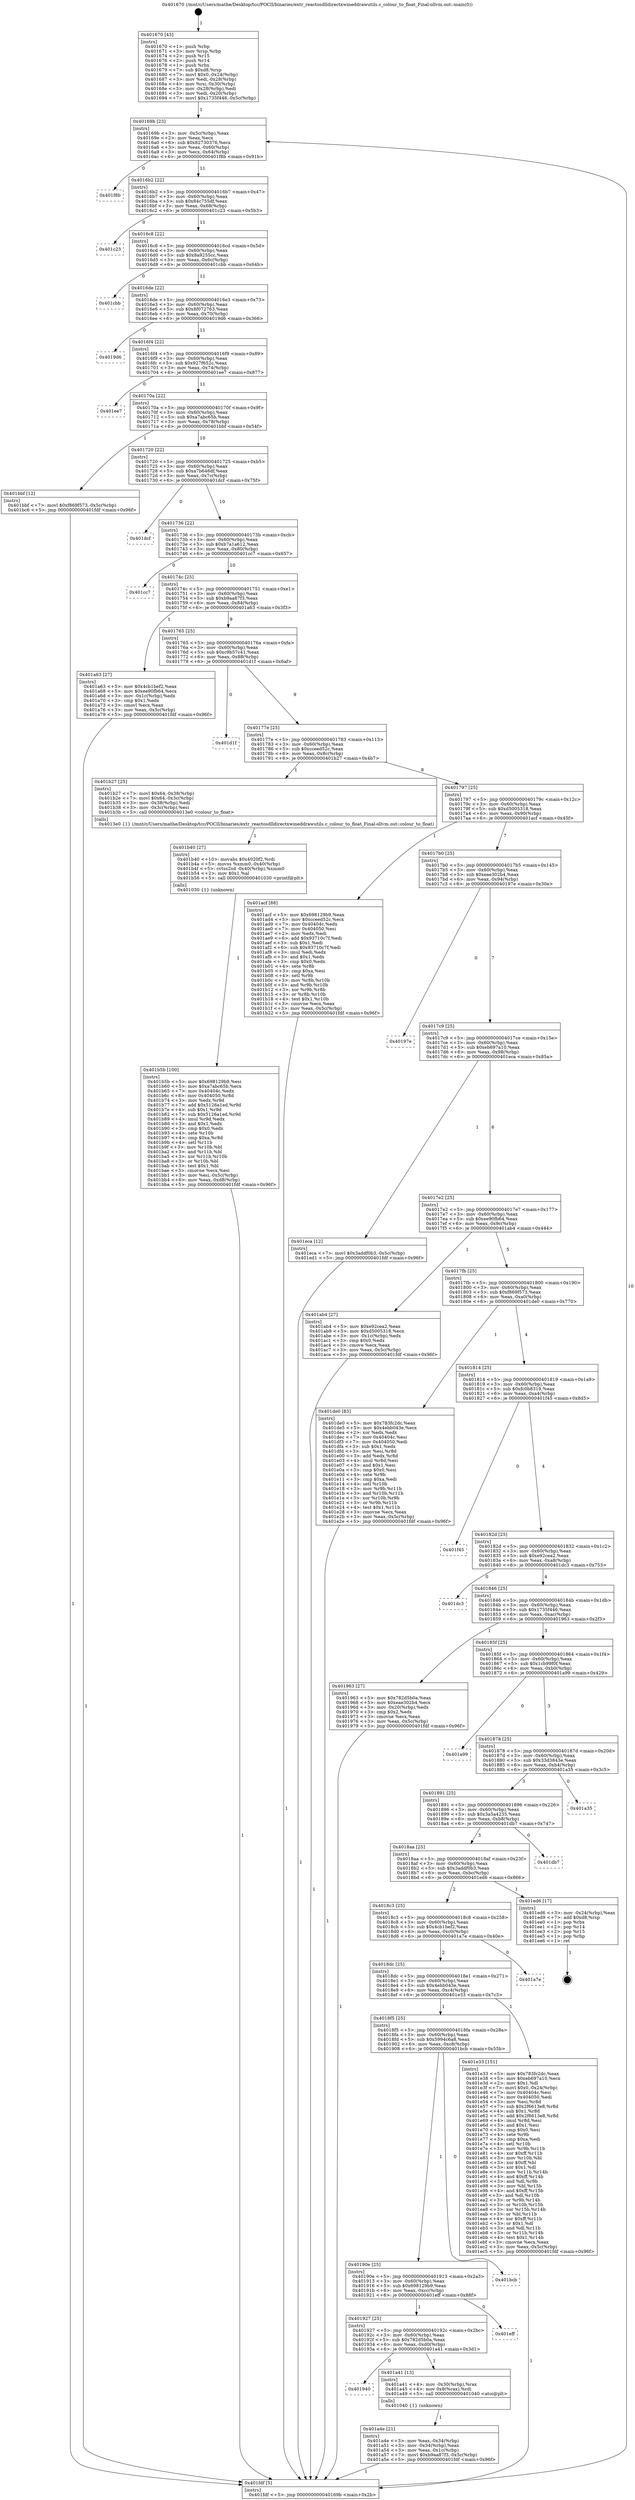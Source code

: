 digraph "0x401670" {
  label = "0x401670 (/mnt/c/Users/mathe/Desktop/tcc/POCII/binaries/extr_reactosdlldirectxwineddrawutils.c_colour_to_float_Final-ollvm.out::main(0))"
  labelloc = "t"
  node[shape=record]

  Entry [label="",width=0.3,height=0.3,shape=circle,fillcolor=black,style=filled]
  "0x40169b" [label="{
     0x40169b [23]\l
     | [instrs]\l
     &nbsp;&nbsp;0x40169b \<+3\>: mov -0x5c(%rbp),%eax\l
     &nbsp;&nbsp;0x40169e \<+2\>: mov %eax,%ecx\l
     &nbsp;&nbsp;0x4016a0 \<+6\>: sub $0x82730376,%ecx\l
     &nbsp;&nbsp;0x4016a6 \<+3\>: mov %eax,-0x60(%rbp)\l
     &nbsp;&nbsp;0x4016a9 \<+3\>: mov %ecx,-0x64(%rbp)\l
     &nbsp;&nbsp;0x4016ac \<+6\>: je 0000000000401f8b \<main+0x91b\>\l
  }"]
  "0x401f8b" [label="{
     0x401f8b\l
  }", style=dashed]
  "0x4016b2" [label="{
     0x4016b2 [22]\l
     | [instrs]\l
     &nbsp;&nbsp;0x4016b2 \<+5\>: jmp 00000000004016b7 \<main+0x47\>\l
     &nbsp;&nbsp;0x4016b7 \<+3\>: mov -0x60(%rbp),%eax\l
     &nbsp;&nbsp;0x4016ba \<+5\>: sub $0x84c755df,%eax\l
     &nbsp;&nbsp;0x4016bf \<+3\>: mov %eax,-0x68(%rbp)\l
     &nbsp;&nbsp;0x4016c2 \<+6\>: je 0000000000401c23 \<main+0x5b3\>\l
  }"]
  Exit [label="",width=0.3,height=0.3,shape=circle,fillcolor=black,style=filled,peripheries=2]
  "0x401c23" [label="{
     0x401c23\l
  }", style=dashed]
  "0x4016c8" [label="{
     0x4016c8 [22]\l
     | [instrs]\l
     &nbsp;&nbsp;0x4016c8 \<+5\>: jmp 00000000004016cd \<main+0x5d\>\l
     &nbsp;&nbsp;0x4016cd \<+3\>: mov -0x60(%rbp),%eax\l
     &nbsp;&nbsp;0x4016d0 \<+5\>: sub $0x8a9255cc,%eax\l
     &nbsp;&nbsp;0x4016d5 \<+3\>: mov %eax,-0x6c(%rbp)\l
     &nbsp;&nbsp;0x4016d8 \<+6\>: je 0000000000401cbb \<main+0x64b\>\l
  }"]
  "0x401b5b" [label="{
     0x401b5b [100]\l
     | [instrs]\l
     &nbsp;&nbsp;0x401b5b \<+5\>: mov $0x698129b9,%esi\l
     &nbsp;&nbsp;0x401b60 \<+5\>: mov $0xa7abc65b,%ecx\l
     &nbsp;&nbsp;0x401b65 \<+7\>: mov 0x40404c,%edx\l
     &nbsp;&nbsp;0x401b6c \<+8\>: mov 0x404050,%r8d\l
     &nbsp;&nbsp;0x401b74 \<+3\>: mov %edx,%r9d\l
     &nbsp;&nbsp;0x401b77 \<+7\>: add $0x5126a1ed,%r9d\l
     &nbsp;&nbsp;0x401b7e \<+4\>: sub $0x1,%r9d\l
     &nbsp;&nbsp;0x401b82 \<+7\>: sub $0x5126a1ed,%r9d\l
     &nbsp;&nbsp;0x401b89 \<+4\>: imul %r9d,%edx\l
     &nbsp;&nbsp;0x401b8d \<+3\>: and $0x1,%edx\l
     &nbsp;&nbsp;0x401b90 \<+3\>: cmp $0x0,%edx\l
     &nbsp;&nbsp;0x401b93 \<+4\>: sete %r10b\l
     &nbsp;&nbsp;0x401b97 \<+4\>: cmp $0xa,%r8d\l
     &nbsp;&nbsp;0x401b9b \<+4\>: setl %r11b\l
     &nbsp;&nbsp;0x401b9f \<+3\>: mov %r10b,%bl\l
     &nbsp;&nbsp;0x401ba2 \<+3\>: and %r11b,%bl\l
     &nbsp;&nbsp;0x401ba5 \<+3\>: xor %r11b,%r10b\l
     &nbsp;&nbsp;0x401ba8 \<+3\>: or %r10b,%bl\l
     &nbsp;&nbsp;0x401bab \<+3\>: test $0x1,%bl\l
     &nbsp;&nbsp;0x401bae \<+3\>: cmovne %ecx,%esi\l
     &nbsp;&nbsp;0x401bb1 \<+3\>: mov %esi,-0x5c(%rbp)\l
     &nbsp;&nbsp;0x401bb4 \<+6\>: mov %eax,-0xd8(%rbp)\l
     &nbsp;&nbsp;0x401bba \<+5\>: jmp 0000000000401fdf \<main+0x96f\>\l
  }"]
  "0x401cbb" [label="{
     0x401cbb\l
  }", style=dashed]
  "0x4016de" [label="{
     0x4016de [22]\l
     | [instrs]\l
     &nbsp;&nbsp;0x4016de \<+5\>: jmp 00000000004016e3 \<main+0x73\>\l
     &nbsp;&nbsp;0x4016e3 \<+3\>: mov -0x60(%rbp),%eax\l
     &nbsp;&nbsp;0x4016e6 \<+5\>: sub $0x8f072763,%eax\l
     &nbsp;&nbsp;0x4016eb \<+3\>: mov %eax,-0x70(%rbp)\l
     &nbsp;&nbsp;0x4016ee \<+6\>: je 00000000004019d6 \<main+0x366\>\l
  }"]
  "0x401b40" [label="{
     0x401b40 [27]\l
     | [instrs]\l
     &nbsp;&nbsp;0x401b40 \<+10\>: movabs $0x4020f2,%rdi\l
     &nbsp;&nbsp;0x401b4a \<+5\>: movss %xmm0,-0x40(%rbp)\l
     &nbsp;&nbsp;0x401b4f \<+5\>: cvtss2sd -0x40(%rbp),%xmm0\l
     &nbsp;&nbsp;0x401b54 \<+2\>: mov $0x1,%al\l
     &nbsp;&nbsp;0x401b56 \<+5\>: call 0000000000401030 \<printf@plt\>\l
     | [calls]\l
     &nbsp;&nbsp;0x401030 \{1\} (unknown)\l
  }"]
  "0x4019d6" [label="{
     0x4019d6\l
  }", style=dashed]
  "0x4016f4" [label="{
     0x4016f4 [22]\l
     | [instrs]\l
     &nbsp;&nbsp;0x4016f4 \<+5\>: jmp 00000000004016f9 \<main+0x89\>\l
     &nbsp;&nbsp;0x4016f9 \<+3\>: mov -0x60(%rbp),%eax\l
     &nbsp;&nbsp;0x4016fc \<+5\>: sub $0x927f652c,%eax\l
     &nbsp;&nbsp;0x401701 \<+3\>: mov %eax,-0x74(%rbp)\l
     &nbsp;&nbsp;0x401704 \<+6\>: je 0000000000401ee7 \<main+0x877\>\l
  }"]
  "0x401a4e" [label="{
     0x401a4e [21]\l
     | [instrs]\l
     &nbsp;&nbsp;0x401a4e \<+3\>: mov %eax,-0x34(%rbp)\l
     &nbsp;&nbsp;0x401a51 \<+3\>: mov -0x34(%rbp),%eax\l
     &nbsp;&nbsp;0x401a54 \<+3\>: mov %eax,-0x1c(%rbp)\l
     &nbsp;&nbsp;0x401a57 \<+7\>: movl $0xb9aa87f3,-0x5c(%rbp)\l
     &nbsp;&nbsp;0x401a5e \<+5\>: jmp 0000000000401fdf \<main+0x96f\>\l
  }"]
  "0x401ee7" [label="{
     0x401ee7\l
  }", style=dashed]
  "0x40170a" [label="{
     0x40170a [22]\l
     | [instrs]\l
     &nbsp;&nbsp;0x40170a \<+5\>: jmp 000000000040170f \<main+0x9f\>\l
     &nbsp;&nbsp;0x40170f \<+3\>: mov -0x60(%rbp),%eax\l
     &nbsp;&nbsp;0x401712 \<+5\>: sub $0xa7abc65b,%eax\l
     &nbsp;&nbsp;0x401717 \<+3\>: mov %eax,-0x78(%rbp)\l
     &nbsp;&nbsp;0x40171a \<+6\>: je 0000000000401bbf \<main+0x54f\>\l
  }"]
  "0x401940" [label="{
     0x401940\l
  }", style=dashed]
  "0x401bbf" [label="{
     0x401bbf [12]\l
     | [instrs]\l
     &nbsp;&nbsp;0x401bbf \<+7\>: movl $0xf869f573,-0x5c(%rbp)\l
     &nbsp;&nbsp;0x401bc6 \<+5\>: jmp 0000000000401fdf \<main+0x96f\>\l
  }"]
  "0x401720" [label="{
     0x401720 [22]\l
     | [instrs]\l
     &nbsp;&nbsp;0x401720 \<+5\>: jmp 0000000000401725 \<main+0xb5\>\l
     &nbsp;&nbsp;0x401725 \<+3\>: mov -0x60(%rbp),%eax\l
     &nbsp;&nbsp;0x401728 \<+5\>: sub $0xa7b646df,%eax\l
     &nbsp;&nbsp;0x40172d \<+3\>: mov %eax,-0x7c(%rbp)\l
     &nbsp;&nbsp;0x401730 \<+6\>: je 0000000000401dcf \<main+0x75f\>\l
  }"]
  "0x401a41" [label="{
     0x401a41 [13]\l
     | [instrs]\l
     &nbsp;&nbsp;0x401a41 \<+4\>: mov -0x30(%rbp),%rax\l
     &nbsp;&nbsp;0x401a45 \<+4\>: mov 0x8(%rax),%rdi\l
     &nbsp;&nbsp;0x401a49 \<+5\>: call 0000000000401040 \<atoi@plt\>\l
     | [calls]\l
     &nbsp;&nbsp;0x401040 \{1\} (unknown)\l
  }"]
  "0x401dcf" [label="{
     0x401dcf\l
  }", style=dashed]
  "0x401736" [label="{
     0x401736 [22]\l
     | [instrs]\l
     &nbsp;&nbsp;0x401736 \<+5\>: jmp 000000000040173b \<main+0xcb\>\l
     &nbsp;&nbsp;0x40173b \<+3\>: mov -0x60(%rbp),%eax\l
     &nbsp;&nbsp;0x40173e \<+5\>: sub $0xb7a1a612,%eax\l
     &nbsp;&nbsp;0x401743 \<+3\>: mov %eax,-0x80(%rbp)\l
     &nbsp;&nbsp;0x401746 \<+6\>: je 0000000000401cc7 \<main+0x657\>\l
  }"]
  "0x401927" [label="{
     0x401927 [25]\l
     | [instrs]\l
     &nbsp;&nbsp;0x401927 \<+5\>: jmp 000000000040192c \<main+0x2bc\>\l
     &nbsp;&nbsp;0x40192c \<+3\>: mov -0x60(%rbp),%eax\l
     &nbsp;&nbsp;0x40192f \<+5\>: sub $0x782d5b0a,%eax\l
     &nbsp;&nbsp;0x401934 \<+6\>: mov %eax,-0xd0(%rbp)\l
     &nbsp;&nbsp;0x40193a \<+6\>: je 0000000000401a41 \<main+0x3d1\>\l
  }"]
  "0x401cc7" [label="{
     0x401cc7\l
  }", style=dashed]
  "0x40174c" [label="{
     0x40174c [25]\l
     | [instrs]\l
     &nbsp;&nbsp;0x40174c \<+5\>: jmp 0000000000401751 \<main+0xe1\>\l
     &nbsp;&nbsp;0x401751 \<+3\>: mov -0x60(%rbp),%eax\l
     &nbsp;&nbsp;0x401754 \<+5\>: sub $0xb9aa87f3,%eax\l
     &nbsp;&nbsp;0x401759 \<+6\>: mov %eax,-0x84(%rbp)\l
     &nbsp;&nbsp;0x40175f \<+6\>: je 0000000000401a63 \<main+0x3f3\>\l
  }"]
  "0x401eff" [label="{
     0x401eff\l
  }", style=dashed]
  "0x401a63" [label="{
     0x401a63 [27]\l
     | [instrs]\l
     &nbsp;&nbsp;0x401a63 \<+5\>: mov $0x4cb1bef2,%eax\l
     &nbsp;&nbsp;0x401a68 \<+5\>: mov $0xee90fb64,%ecx\l
     &nbsp;&nbsp;0x401a6d \<+3\>: mov -0x1c(%rbp),%edx\l
     &nbsp;&nbsp;0x401a70 \<+3\>: cmp $0x1,%edx\l
     &nbsp;&nbsp;0x401a73 \<+3\>: cmovl %ecx,%eax\l
     &nbsp;&nbsp;0x401a76 \<+3\>: mov %eax,-0x5c(%rbp)\l
     &nbsp;&nbsp;0x401a79 \<+5\>: jmp 0000000000401fdf \<main+0x96f\>\l
  }"]
  "0x401765" [label="{
     0x401765 [25]\l
     | [instrs]\l
     &nbsp;&nbsp;0x401765 \<+5\>: jmp 000000000040176a \<main+0xfa\>\l
     &nbsp;&nbsp;0x40176a \<+3\>: mov -0x60(%rbp),%eax\l
     &nbsp;&nbsp;0x40176d \<+5\>: sub $0xc9b57c41,%eax\l
     &nbsp;&nbsp;0x401772 \<+6\>: mov %eax,-0x88(%rbp)\l
     &nbsp;&nbsp;0x401778 \<+6\>: je 0000000000401d1f \<main+0x6af\>\l
  }"]
  "0x40190e" [label="{
     0x40190e [25]\l
     | [instrs]\l
     &nbsp;&nbsp;0x40190e \<+5\>: jmp 0000000000401913 \<main+0x2a3\>\l
     &nbsp;&nbsp;0x401913 \<+3\>: mov -0x60(%rbp),%eax\l
     &nbsp;&nbsp;0x401916 \<+5\>: sub $0x698129b9,%eax\l
     &nbsp;&nbsp;0x40191b \<+6\>: mov %eax,-0xcc(%rbp)\l
     &nbsp;&nbsp;0x401921 \<+6\>: je 0000000000401eff \<main+0x88f\>\l
  }"]
  "0x401d1f" [label="{
     0x401d1f\l
  }", style=dashed]
  "0x40177e" [label="{
     0x40177e [25]\l
     | [instrs]\l
     &nbsp;&nbsp;0x40177e \<+5\>: jmp 0000000000401783 \<main+0x113\>\l
     &nbsp;&nbsp;0x401783 \<+3\>: mov -0x60(%rbp),%eax\l
     &nbsp;&nbsp;0x401786 \<+5\>: sub $0xcceed52c,%eax\l
     &nbsp;&nbsp;0x40178b \<+6\>: mov %eax,-0x8c(%rbp)\l
     &nbsp;&nbsp;0x401791 \<+6\>: je 0000000000401b27 \<main+0x4b7\>\l
  }"]
  "0x401bcb" [label="{
     0x401bcb\l
  }", style=dashed]
  "0x401b27" [label="{
     0x401b27 [25]\l
     | [instrs]\l
     &nbsp;&nbsp;0x401b27 \<+7\>: movl $0x64,-0x38(%rbp)\l
     &nbsp;&nbsp;0x401b2e \<+7\>: movl $0x64,-0x3c(%rbp)\l
     &nbsp;&nbsp;0x401b35 \<+3\>: mov -0x38(%rbp),%edi\l
     &nbsp;&nbsp;0x401b38 \<+3\>: mov -0x3c(%rbp),%esi\l
     &nbsp;&nbsp;0x401b3b \<+5\>: call 00000000004013e0 \<colour_to_float\>\l
     | [calls]\l
     &nbsp;&nbsp;0x4013e0 \{1\} (/mnt/c/Users/mathe/Desktop/tcc/POCII/binaries/extr_reactosdlldirectxwineddrawutils.c_colour_to_float_Final-ollvm.out::colour_to_float)\l
  }"]
  "0x401797" [label="{
     0x401797 [25]\l
     | [instrs]\l
     &nbsp;&nbsp;0x401797 \<+5\>: jmp 000000000040179c \<main+0x12c\>\l
     &nbsp;&nbsp;0x40179c \<+3\>: mov -0x60(%rbp),%eax\l
     &nbsp;&nbsp;0x40179f \<+5\>: sub $0xd5005318,%eax\l
     &nbsp;&nbsp;0x4017a4 \<+6\>: mov %eax,-0x90(%rbp)\l
     &nbsp;&nbsp;0x4017aa \<+6\>: je 0000000000401acf \<main+0x45f\>\l
  }"]
  "0x4018f5" [label="{
     0x4018f5 [25]\l
     | [instrs]\l
     &nbsp;&nbsp;0x4018f5 \<+5\>: jmp 00000000004018fa \<main+0x28a\>\l
     &nbsp;&nbsp;0x4018fa \<+3\>: mov -0x60(%rbp),%eax\l
     &nbsp;&nbsp;0x4018fd \<+5\>: sub $0x5994c6a8,%eax\l
     &nbsp;&nbsp;0x401902 \<+6\>: mov %eax,-0xc8(%rbp)\l
     &nbsp;&nbsp;0x401908 \<+6\>: je 0000000000401bcb \<main+0x55b\>\l
  }"]
  "0x401acf" [label="{
     0x401acf [88]\l
     | [instrs]\l
     &nbsp;&nbsp;0x401acf \<+5\>: mov $0x698129b9,%eax\l
     &nbsp;&nbsp;0x401ad4 \<+5\>: mov $0xcceed52c,%ecx\l
     &nbsp;&nbsp;0x401ad9 \<+7\>: mov 0x40404c,%edx\l
     &nbsp;&nbsp;0x401ae0 \<+7\>: mov 0x404050,%esi\l
     &nbsp;&nbsp;0x401ae7 \<+2\>: mov %edx,%edi\l
     &nbsp;&nbsp;0x401ae9 \<+6\>: add $0x93710c7f,%edi\l
     &nbsp;&nbsp;0x401aef \<+3\>: sub $0x1,%edi\l
     &nbsp;&nbsp;0x401af2 \<+6\>: sub $0x93710c7f,%edi\l
     &nbsp;&nbsp;0x401af8 \<+3\>: imul %edi,%edx\l
     &nbsp;&nbsp;0x401afb \<+3\>: and $0x1,%edx\l
     &nbsp;&nbsp;0x401afe \<+3\>: cmp $0x0,%edx\l
     &nbsp;&nbsp;0x401b01 \<+4\>: sete %r8b\l
     &nbsp;&nbsp;0x401b05 \<+3\>: cmp $0xa,%esi\l
     &nbsp;&nbsp;0x401b08 \<+4\>: setl %r9b\l
     &nbsp;&nbsp;0x401b0c \<+3\>: mov %r8b,%r10b\l
     &nbsp;&nbsp;0x401b0f \<+3\>: and %r9b,%r10b\l
     &nbsp;&nbsp;0x401b12 \<+3\>: xor %r9b,%r8b\l
     &nbsp;&nbsp;0x401b15 \<+3\>: or %r8b,%r10b\l
     &nbsp;&nbsp;0x401b18 \<+4\>: test $0x1,%r10b\l
     &nbsp;&nbsp;0x401b1c \<+3\>: cmovne %ecx,%eax\l
     &nbsp;&nbsp;0x401b1f \<+3\>: mov %eax,-0x5c(%rbp)\l
     &nbsp;&nbsp;0x401b22 \<+5\>: jmp 0000000000401fdf \<main+0x96f\>\l
  }"]
  "0x4017b0" [label="{
     0x4017b0 [25]\l
     | [instrs]\l
     &nbsp;&nbsp;0x4017b0 \<+5\>: jmp 00000000004017b5 \<main+0x145\>\l
     &nbsp;&nbsp;0x4017b5 \<+3\>: mov -0x60(%rbp),%eax\l
     &nbsp;&nbsp;0x4017b8 \<+5\>: sub $0xeae302b4,%eax\l
     &nbsp;&nbsp;0x4017bd \<+6\>: mov %eax,-0x94(%rbp)\l
     &nbsp;&nbsp;0x4017c3 \<+6\>: je 000000000040197e \<main+0x30e\>\l
  }"]
  "0x401e33" [label="{
     0x401e33 [151]\l
     | [instrs]\l
     &nbsp;&nbsp;0x401e33 \<+5\>: mov $0x783fc2dc,%eax\l
     &nbsp;&nbsp;0x401e38 \<+5\>: mov $0xeb697a10,%ecx\l
     &nbsp;&nbsp;0x401e3d \<+2\>: mov $0x1,%dl\l
     &nbsp;&nbsp;0x401e3f \<+7\>: movl $0x0,-0x24(%rbp)\l
     &nbsp;&nbsp;0x401e46 \<+7\>: mov 0x40404c,%esi\l
     &nbsp;&nbsp;0x401e4d \<+7\>: mov 0x404050,%edi\l
     &nbsp;&nbsp;0x401e54 \<+3\>: mov %esi,%r8d\l
     &nbsp;&nbsp;0x401e57 \<+7\>: sub $0x2f6613e8,%r8d\l
     &nbsp;&nbsp;0x401e5e \<+4\>: sub $0x1,%r8d\l
     &nbsp;&nbsp;0x401e62 \<+7\>: add $0x2f6613e8,%r8d\l
     &nbsp;&nbsp;0x401e69 \<+4\>: imul %r8d,%esi\l
     &nbsp;&nbsp;0x401e6d \<+3\>: and $0x1,%esi\l
     &nbsp;&nbsp;0x401e70 \<+3\>: cmp $0x0,%esi\l
     &nbsp;&nbsp;0x401e73 \<+4\>: sete %r9b\l
     &nbsp;&nbsp;0x401e77 \<+3\>: cmp $0xa,%edi\l
     &nbsp;&nbsp;0x401e7a \<+4\>: setl %r10b\l
     &nbsp;&nbsp;0x401e7e \<+3\>: mov %r9b,%r11b\l
     &nbsp;&nbsp;0x401e81 \<+4\>: xor $0xff,%r11b\l
     &nbsp;&nbsp;0x401e85 \<+3\>: mov %r10b,%bl\l
     &nbsp;&nbsp;0x401e88 \<+3\>: xor $0xff,%bl\l
     &nbsp;&nbsp;0x401e8b \<+3\>: xor $0x1,%dl\l
     &nbsp;&nbsp;0x401e8e \<+3\>: mov %r11b,%r14b\l
     &nbsp;&nbsp;0x401e91 \<+4\>: and $0xff,%r14b\l
     &nbsp;&nbsp;0x401e95 \<+3\>: and %dl,%r9b\l
     &nbsp;&nbsp;0x401e98 \<+3\>: mov %bl,%r15b\l
     &nbsp;&nbsp;0x401e9b \<+4\>: and $0xff,%r15b\l
     &nbsp;&nbsp;0x401e9f \<+3\>: and %dl,%r10b\l
     &nbsp;&nbsp;0x401ea2 \<+3\>: or %r9b,%r14b\l
     &nbsp;&nbsp;0x401ea5 \<+3\>: or %r10b,%r15b\l
     &nbsp;&nbsp;0x401ea8 \<+3\>: xor %r15b,%r14b\l
     &nbsp;&nbsp;0x401eab \<+3\>: or %bl,%r11b\l
     &nbsp;&nbsp;0x401eae \<+4\>: xor $0xff,%r11b\l
     &nbsp;&nbsp;0x401eb2 \<+3\>: or $0x1,%dl\l
     &nbsp;&nbsp;0x401eb5 \<+3\>: and %dl,%r11b\l
     &nbsp;&nbsp;0x401eb8 \<+3\>: or %r11b,%r14b\l
     &nbsp;&nbsp;0x401ebb \<+4\>: test $0x1,%r14b\l
     &nbsp;&nbsp;0x401ebf \<+3\>: cmovne %ecx,%eax\l
     &nbsp;&nbsp;0x401ec2 \<+3\>: mov %eax,-0x5c(%rbp)\l
     &nbsp;&nbsp;0x401ec5 \<+5\>: jmp 0000000000401fdf \<main+0x96f\>\l
  }"]
  "0x40197e" [label="{
     0x40197e\l
  }", style=dashed]
  "0x4017c9" [label="{
     0x4017c9 [25]\l
     | [instrs]\l
     &nbsp;&nbsp;0x4017c9 \<+5\>: jmp 00000000004017ce \<main+0x15e\>\l
     &nbsp;&nbsp;0x4017ce \<+3\>: mov -0x60(%rbp),%eax\l
     &nbsp;&nbsp;0x4017d1 \<+5\>: sub $0xeb697a10,%eax\l
     &nbsp;&nbsp;0x4017d6 \<+6\>: mov %eax,-0x98(%rbp)\l
     &nbsp;&nbsp;0x4017dc \<+6\>: je 0000000000401eca \<main+0x85a\>\l
  }"]
  "0x4018dc" [label="{
     0x4018dc [25]\l
     | [instrs]\l
     &nbsp;&nbsp;0x4018dc \<+5\>: jmp 00000000004018e1 \<main+0x271\>\l
     &nbsp;&nbsp;0x4018e1 \<+3\>: mov -0x60(%rbp),%eax\l
     &nbsp;&nbsp;0x4018e4 \<+5\>: sub $0x4ebb043e,%eax\l
     &nbsp;&nbsp;0x4018e9 \<+6\>: mov %eax,-0xc4(%rbp)\l
     &nbsp;&nbsp;0x4018ef \<+6\>: je 0000000000401e33 \<main+0x7c3\>\l
  }"]
  "0x401eca" [label="{
     0x401eca [12]\l
     | [instrs]\l
     &nbsp;&nbsp;0x401eca \<+7\>: movl $0x3addf0b3,-0x5c(%rbp)\l
     &nbsp;&nbsp;0x401ed1 \<+5\>: jmp 0000000000401fdf \<main+0x96f\>\l
  }"]
  "0x4017e2" [label="{
     0x4017e2 [25]\l
     | [instrs]\l
     &nbsp;&nbsp;0x4017e2 \<+5\>: jmp 00000000004017e7 \<main+0x177\>\l
     &nbsp;&nbsp;0x4017e7 \<+3\>: mov -0x60(%rbp),%eax\l
     &nbsp;&nbsp;0x4017ea \<+5\>: sub $0xee90fb64,%eax\l
     &nbsp;&nbsp;0x4017ef \<+6\>: mov %eax,-0x9c(%rbp)\l
     &nbsp;&nbsp;0x4017f5 \<+6\>: je 0000000000401ab4 \<main+0x444\>\l
  }"]
  "0x401a7e" [label="{
     0x401a7e\l
  }", style=dashed]
  "0x401ab4" [label="{
     0x401ab4 [27]\l
     | [instrs]\l
     &nbsp;&nbsp;0x401ab4 \<+5\>: mov $0xe92cea2,%eax\l
     &nbsp;&nbsp;0x401ab9 \<+5\>: mov $0xd5005318,%ecx\l
     &nbsp;&nbsp;0x401abe \<+3\>: mov -0x1c(%rbp),%edx\l
     &nbsp;&nbsp;0x401ac1 \<+3\>: cmp $0x0,%edx\l
     &nbsp;&nbsp;0x401ac4 \<+3\>: cmove %ecx,%eax\l
     &nbsp;&nbsp;0x401ac7 \<+3\>: mov %eax,-0x5c(%rbp)\l
     &nbsp;&nbsp;0x401aca \<+5\>: jmp 0000000000401fdf \<main+0x96f\>\l
  }"]
  "0x4017fb" [label="{
     0x4017fb [25]\l
     | [instrs]\l
     &nbsp;&nbsp;0x4017fb \<+5\>: jmp 0000000000401800 \<main+0x190\>\l
     &nbsp;&nbsp;0x401800 \<+3\>: mov -0x60(%rbp),%eax\l
     &nbsp;&nbsp;0x401803 \<+5\>: sub $0xf869f573,%eax\l
     &nbsp;&nbsp;0x401808 \<+6\>: mov %eax,-0xa0(%rbp)\l
     &nbsp;&nbsp;0x40180e \<+6\>: je 0000000000401de0 \<main+0x770\>\l
  }"]
  "0x4018c3" [label="{
     0x4018c3 [25]\l
     | [instrs]\l
     &nbsp;&nbsp;0x4018c3 \<+5\>: jmp 00000000004018c8 \<main+0x258\>\l
     &nbsp;&nbsp;0x4018c8 \<+3\>: mov -0x60(%rbp),%eax\l
     &nbsp;&nbsp;0x4018cb \<+5\>: sub $0x4cb1bef2,%eax\l
     &nbsp;&nbsp;0x4018d0 \<+6\>: mov %eax,-0xc0(%rbp)\l
     &nbsp;&nbsp;0x4018d6 \<+6\>: je 0000000000401a7e \<main+0x40e\>\l
  }"]
  "0x401de0" [label="{
     0x401de0 [83]\l
     | [instrs]\l
     &nbsp;&nbsp;0x401de0 \<+5\>: mov $0x783fc2dc,%eax\l
     &nbsp;&nbsp;0x401de5 \<+5\>: mov $0x4ebb043e,%ecx\l
     &nbsp;&nbsp;0x401dea \<+2\>: xor %edx,%edx\l
     &nbsp;&nbsp;0x401dec \<+7\>: mov 0x40404c,%esi\l
     &nbsp;&nbsp;0x401df3 \<+7\>: mov 0x404050,%edi\l
     &nbsp;&nbsp;0x401dfa \<+3\>: sub $0x1,%edx\l
     &nbsp;&nbsp;0x401dfd \<+3\>: mov %esi,%r8d\l
     &nbsp;&nbsp;0x401e00 \<+3\>: add %edx,%r8d\l
     &nbsp;&nbsp;0x401e03 \<+4\>: imul %r8d,%esi\l
     &nbsp;&nbsp;0x401e07 \<+3\>: and $0x1,%esi\l
     &nbsp;&nbsp;0x401e0a \<+3\>: cmp $0x0,%esi\l
     &nbsp;&nbsp;0x401e0d \<+4\>: sete %r9b\l
     &nbsp;&nbsp;0x401e11 \<+3\>: cmp $0xa,%edi\l
     &nbsp;&nbsp;0x401e14 \<+4\>: setl %r10b\l
     &nbsp;&nbsp;0x401e18 \<+3\>: mov %r9b,%r11b\l
     &nbsp;&nbsp;0x401e1b \<+3\>: and %r10b,%r11b\l
     &nbsp;&nbsp;0x401e1e \<+3\>: xor %r10b,%r9b\l
     &nbsp;&nbsp;0x401e21 \<+3\>: or %r9b,%r11b\l
     &nbsp;&nbsp;0x401e24 \<+4\>: test $0x1,%r11b\l
     &nbsp;&nbsp;0x401e28 \<+3\>: cmovne %ecx,%eax\l
     &nbsp;&nbsp;0x401e2b \<+3\>: mov %eax,-0x5c(%rbp)\l
     &nbsp;&nbsp;0x401e2e \<+5\>: jmp 0000000000401fdf \<main+0x96f\>\l
  }"]
  "0x401814" [label="{
     0x401814 [25]\l
     | [instrs]\l
     &nbsp;&nbsp;0x401814 \<+5\>: jmp 0000000000401819 \<main+0x1a9\>\l
     &nbsp;&nbsp;0x401819 \<+3\>: mov -0x60(%rbp),%eax\l
     &nbsp;&nbsp;0x40181c \<+5\>: sub $0xfc0b8319,%eax\l
     &nbsp;&nbsp;0x401821 \<+6\>: mov %eax,-0xa4(%rbp)\l
     &nbsp;&nbsp;0x401827 \<+6\>: je 0000000000401f45 \<main+0x8d5\>\l
  }"]
  "0x401ed6" [label="{
     0x401ed6 [17]\l
     | [instrs]\l
     &nbsp;&nbsp;0x401ed6 \<+3\>: mov -0x24(%rbp),%eax\l
     &nbsp;&nbsp;0x401ed9 \<+7\>: add $0xd8,%rsp\l
     &nbsp;&nbsp;0x401ee0 \<+1\>: pop %rbx\l
     &nbsp;&nbsp;0x401ee1 \<+2\>: pop %r14\l
     &nbsp;&nbsp;0x401ee3 \<+2\>: pop %r15\l
     &nbsp;&nbsp;0x401ee5 \<+1\>: pop %rbp\l
     &nbsp;&nbsp;0x401ee6 \<+1\>: ret\l
  }"]
  "0x401f45" [label="{
     0x401f45\l
  }", style=dashed]
  "0x40182d" [label="{
     0x40182d [25]\l
     | [instrs]\l
     &nbsp;&nbsp;0x40182d \<+5\>: jmp 0000000000401832 \<main+0x1c2\>\l
     &nbsp;&nbsp;0x401832 \<+3\>: mov -0x60(%rbp),%eax\l
     &nbsp;&nbsp;0x401835 \<+5\>: sub $0xe92cea2,%eax\l
     &nbsp;&nbsp;0x40183a \<+6\>: mov %eax,-0xa8(%rbp)\l
     &nbsp;&nbsp;0x401840 \<+6\>: je 0000000000401dc3 \<main+0x753\>\l
  }"]
  "0x4018aa" [label="{
     0x4018aa [25]\l
     | [instrs]\l
     &nbsp;&nbsp;0x4018aa \<+5\>: jmp 00000000004018af \<main+0x23f\>\l
     &nbsp;&nbsp;0x4018af \<+3\>: mov -0x60(%rbp),%eax\l
     &nbsp;&nbsp;0x4018b2 \<+5\>: sub $0x3addf0b3,%eax\l
     &nbsp;&nbsp;0x4018b7 \<+6\>: mov %eax,-0xbc(%rbp)\l
     &nbsp;&nbsp;0x4018bd \<+6\>: je 0000000000401ed6 \<main+0x866\>\l
  }"]
  "0x401dc3" [label="{
     0x401dc3\l
  }", style=dashed]
  "0x401846" [label="{
     0x401846 [25]\l
     | [instrs]\l
     &nbsp;&nbsp;0x401846 \<+5\>: jmp 000000000040184b \<main+0x1db\>\l
     &nbsp;&nbsp;0x40184b \<+3\>: mov -0x60(%rbp),%eax\l
     &nbsp;&nbsp;0x40184e \<+5\>: sub $0x1735f446,%eax\l
     &nbsp;&nbsp;0x401853 \<+6\>: mov %eax,-0xac(%rbp)\l
     &nbsp;&nbsp;0x401859 \<+6\>: je 0000000000401963 \<main+0x2f3\>\l
  }"]
  "0x401db7" [label="{
     0x401db7\l
  }", style=dashed]
  "0x401963" [label="{
     0x401963 [27]\l
     | [instrs]\l
     &nbsp;&nbsp;0x401963 \<+5\>: mov $0x782d5b0a,%eax\l
     &nbsp;&nbsp;0x401968 \<+5\>: mov $0xeae302b4,%ecx\l
     &nbsp;&nbsp;0x40196d \<+3\>: mov -0x20(%rbp),%edx\l
     &nbsp;&nbsp;0x401970 \<+3\>: cmp $0x2,%edx\l
     &nbsp;&nbsp;0x401973 \<+3\>: cmovne %ecx,%eax\l
     &nbsp;&nbsp;0x401976 \<+3\>: mov %eax,-0x5c(%rbp)\l
     &nbsp;&nbsp;0x401979 \<+5\>: jmp 0000000000401fdf \<main+0x96f\>\l
  }"]
  "0x40185f" [label="{
     0x40185f [25]\l
     | [instrs]\l
     &nbsp;&nbsp;0x40185f \<+5\>: jmp 0000000000401864 \<main+0x1f4\>\l
     &nbsp;&nbsp;0x401864 \<+3\>: mov -0x60(%rbp),%eax\l
     &nbsp;&nbsp;0x401867 \<+5\>: sub $0x1cb99f0f,%eax\l
     &nbsp;&nbsp;0x40186c \<+6\>: mov %eax,-0xb0(%rbp)\l
     &nbsp;&nbsp;0x401872 \<+6\>: je 0000000000401a99 \<main+0x429\>\l
  }"]
  "0x401fdf" [label="{
     0x401fdf [5]\l
     | [instrs]\l
     &nbsp;&nbsp;0x401fdf \<+5\>: jmp 000000000040169b \<main+0x2b\>\l
  }"]
  "0x401670" [label="{
     0x401670 [43]\l
     | [instrs]\l
     &nbsp;&nbsp;0x401670 \<+1\>: push %rbp\l
     &nbsp;&nbsp;0x401671 \<+3\>: mov %rsp,%rbp\l
     &nbsp;&nbsp;0x401674 \<+2\>: push %r15\l
     &nbsp;&nbsp;0x401676 \<+2\>: push %r14\l
     &nbsp;&nbsp;0x401678 \<+1\>: push %rbx\l
     &nbsp;&nbsp;0x401679 \<+7\>: sub $0xd8,%rsp\l
     &nbsp;&nbsp;0x401680 \<+7\>: movl $0x0,-0x24(%rbp)\l
     &nbsp;&nbsp;0x401687 \<+3\>: mov %edi,-0x28(%rbp)\l
     &nbsp;&nbsp;0x40168a \<+4\>: mov %rsi,-0x30(%rbp)\l
     &nbsp;&nbsp;0x40168e \<+3\>: mov -0x28(%rbp),%edi\l
     &nbsp;&nbsp;0x401691 \<+3\>: mov %edi,-0x20(%rbp)\l
     &nbsp;&nbsp;0x401694 \<+7\>: movl $0x1735f446,-0x5c(%rbp)\l
  }"]
  "0x401891" [label="{
     0x401891 [25]\l
     | [instrs]\l
     &nbsp;&nbsp;0x401891 \<+5\>: jmp 0000000000401896 \<main+0x226\>\l
     &nbsp;&nbsp;0x401896 \<+3\>: mov -0x60(%rbp),%eax\l
     &nbsp;&nbsp;0x401899 \<+5\>: sub $0x3a5a4235,%eax\l
     &nbsp;&nbsp;0x40189e \<+6\>: mov %eax,-0xb8(%rbp)\l
     &nbsp;&nbsp;0x4018a4 \<+6\>: je 0000000000401db7 \<main+0x747\>\l
  }"]
  "0x401a99" [label="{
     0x401a99\l
  }", style=dashed]
  "0x401878" [label="{
     0x401878 [25]\l
     | [instrs]\l
     &nbsp;&nbsp;0x401878 \<+5\>: jmp 000000000040187d \<main+0x20d\>\l
     &nbsp;&nbsp;0x40187d \<+3\>: mov -0x60(%rbp),%eax\l
     &nbsp;&nbsp;0x401880 \<+5\>: sub $0x33d3843e,%eax\l
     &nbsp;&nbsp;0x401885 \<+6\>: mov %eax,-0xb4(%rbp)\l
     &nbsp;&nbsp;0x40188b \<+6\>: je 0000000000401a35 \<main+0x3c5\>\l
  }"]
  "0x401a35" [label="{
     0x401a35\l
  }", style=dashed]
  Entry -> "0x401670" [label=" 1"]
  "0x40169b" -> "0x401f8b" [label=" 0"]
  "0x40169b" -> "0x4016b2" [label=" 11"]
  "0x401ed6" -> Exit [label=" 1"]
  "0x4016b2" -> "0x401c23" [label=" 0"]
  "0x4016b2" -> "0x4016c8" [label=" 11"]
  "0x401eca" -> "0x401fdf" [label=" 1"]
  "0x4016c8" -> "0x401cbb" [label=" 0"]
  "0x4016c8" -> "0x4016de" [label=" 11"]
  "0x401e33" -> "0x401fdf" [label=" 1"]
  "0x4016de" -> "0x4019d6" [label=" 0"]
  "0x4016de" -> "0x4016f4" [label=" 11"]
  "0x401de0" -> "0x401fdf" [label=" 1"]
  "0x4016f4" -> "0x401ee7" [label=" 0"]
  "0x4016f4" -> "0x40170a" [label=" 11"]
  "0x401bbf" -> "0x401fdf" [label=" 1"]
  "0x40170a" -> "0x401bbf" [label=" 1"]
  "0x40170a" -> "0x401720" [label=" 10"]
  "0x401b5b" -> "0x401fdf" [label=" 1"]
  "0x401720" -> "0x401dcf" [label=" 0"]
  "0x401720" -> "0x401736" [label=" 10"]
  "0x401b40" -> "0x401b5b" [label=" 1"]
  "0x401736" -> "0x401cc7" [label=" 0"]
  "0x401736" -> "0x40174c" [label=" 10"]
  "0x401acf" -> "0x401fdf" [label=" 1"]
  "0x40174c" -> "0x401a63" [label=" 1"]
  "0x40174c" -> "0x401765" [label=" 9"]
  "0x401ab4" -> "0x401fdf" [label=" 1"]
  "0x401765" -> "0x401d1f" [label=" 0"]
  "0x401765" -> "0x40177e" [label=" 9"]
  "0x401a4e" -> "0x401fdf" [label=" 1"]
  "0x40177e" -> "0x401b27" [label=" 1"]
  "0x40177e" -> "0x401797" [label=" 8"]
  "0x401a41" -> "0x401a4e" [label=" 1"]
  "0x401797" -> "0x401acf" [label=" 1"]
  "0x401797" -> "0x4017b0" [label=" 7"]
  "0x401927" -> "0x401a41" [label=" 1"]
  "0x4017b0" -> "0x40197e" [label=" 0"]
  "0x4017b0" -> "0x4017c9" [label=" 7"]
  "0x401b27" -> "0x401b40" [label=" 1"]
  "0x4017c9" -> "0x401eca" [label=" 1"]
  "0x4017c9" -> "0x4017e2" [label=" 6"]
  "0x40190e" -> "0x401eff" [label=" 0"]
  "0x4017e2" -> "0x401ab4" [label=" 1"]
  "0x4017e2" -> "0x4017fb" [label=" 5"]
  "0x401a63" -> "0x401fdf" [label=" 1"]
  "0x4017fb" -> "0x401de0" [label=" 1"]
  "0x4017fb" -> "0x401814" [label=" 4"]
  "0x4018f5" -> "0x401bcb" [label=" 0"]
  "0x401814" -> "0x401f45" [label=" 0"]
  "0x401814" -> "0x40182d" [label=" 4"]
  "0x401927" -> "0x401940" [label=" 0"]
  "0x40182d" -> "0x401dc3" [label=" 0"]
  "0x40182d" -> "0x401846" [label=" 4"]
  "0x4018dc" -> "0x401e33" [label=" 1"]
  "0x401846" -> "0x401963" [label=" 1"]
  "0x401846" -> "0x40185f" [label=" 3"]
  "0x401963" -> "0x401fdf" [label=" 1"]
  "0x401670" -> "0x40169b" [label=" 1"]
  "0x401fdf" -> "0x40169b" [label=" 10"]
  "0x40190e" -> "0x401927" [label=" 1"]
  "0x40185f" -> "0x401a99" [label=" 0"]
  "0x40185f" -> "0x401878" [label=" 3"]
  "0x4018c3" -> "0x401a7e" [label=" 0"]
  "0x401878" -> "0x401a35" [label=" 0"]
  "0x401878" -> "0x401891" [label=" 3"]
  "0x4018c3" -> "0x4018dc" [label=" 2"]
  "0x401891" -> "0x401db7" [label=" 0"]
  "0x401891" -> "0x4018aa" [label=" 3"]
  "0x4018dc" -> "0x4018f5" [label=" 1"]
  "0x4018aa" -> "0x401ed6" [label=" 1"]
  "0x4018aa" -> "0x4018c3" [label=" 2"]
  "0x4018f5" -> "0x40190e" [label=" 1"]
}
